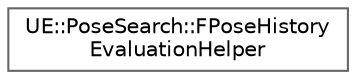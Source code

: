 digraph "Graphical Class Hierarchy"
{
 // INTERACTIVE_SVG=YES
 // LATEX_PDF_SIZE
  bgcolor="transparent";
  edge [fontname=Helvetica,fontsize=10,labelfontname=Helvetica,labelfontsize=10];
  node [fontname=Helvetica,fontsize=10,shape=box,height=0.2,width=0.4];
  rankdir="LR";
  Node0 [id="Node000000",label="UE::PoseSearch::FPoseHistory\lEvaluationHelper",height=0.2,width=0.4,color="grey40", fillcolor="white", style="filled",URL="$d0/dc0/structUE_1_1PoseSearch_1_1FPoseHistoryEvaluationHelper.html",tooltip=" "];
}
